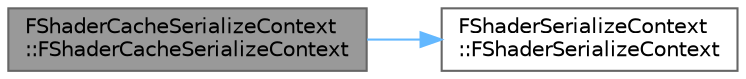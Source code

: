 digraph "FShaderCacheSerializeContext::FShaderCacheSerializeContext"
{
 // INTERACTIVE_SVG=YES
 // LATEX_PDF_SIZE
  bgcolor="transparent";
  edge [fontname=Helvetica,fontsize=10,labelfontname=Helvetica,labelfontsize=10];
  node [fontname=Helvetica,fontsize=10,shape=box,height=0.2,width=0.4];
  rankdir="LR";
  Node1 [id="Node000001",label="FShaderCacheSerializeContext\l::FShaderCacheSerializeContext",height=0.2,width=0.4,color="gray40", fillcolor="grey60", style="filled", fontcolor="black",tooltip=" "];
  Node1 -> Node2 [id="edge1_Node000001_Node000002",color="steelblue1",style="solid",tooltip=" "];
  Node2 [id="Node000002",label="FShaderSerializeContext\l::FShaderSerializeContext",height=0.2,width=0.4,color="grey40", fillcolor="white", style="filled",URL="$d5/d17/structFShaderSerializeContext.html#a57ad486b1fbc7b8df1dca9fdc552df97",tooltip=" "];
}
